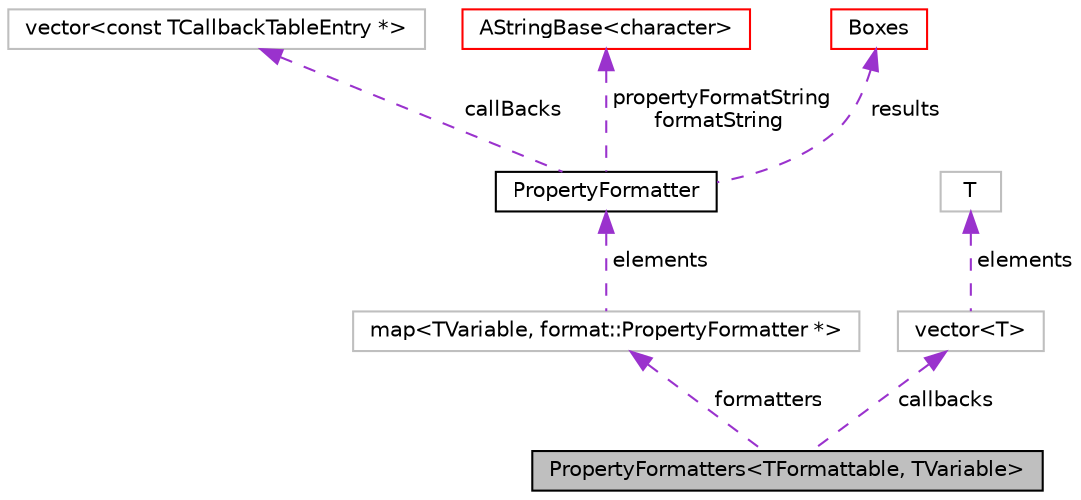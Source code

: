 digraph "PropertyFormatters&lt;TFormattable, TVariable&gt;"
{
  edge [fontname="Helvetica",fontsize="10",labelfontname="Helvetica",labelfontsize="10"];
  node [fontname="Helvetica",fontsize="10",shape=record];
  Node1 [label="PropertyFormatters\<TFormattable, TVariable\>",height=0.2,width=0.4,color="black", fillcolor="grey75", style="filled", fontcolor="black"];
  Node2 [label="map\<TVariable, format::PropertyFormatter *\>",height=0.2,width=0.4,color="grey75", fillcolor="white", style="filled"];
  Node7 [label="vector\<const TCallbackTableEntry *\>",height=0.2,width=0.4,color="grey75", fillcolor="white", style="filled"];
  Node11 [label="vector\<T\>",height=0.2,width=0.4,color="grey75", fillcolor="white", style="filled",tooltip="STL class. "];
  Node8 [label="AStringBase\<character\>",height=0.2,width=0.4,color="red", fillcolor="white", style="filled",URL="$classaworx_1_1lib_1_1strings_1_1AStringBase.html"];
  Node2 -> Node1 [dir="back",color="darkorchid3",fontsize="10",style="dashed",label=" formatters" ,fontname="Helvetica"];
  Node3 -> Node2 [dir="back",color="darkorchid3",fontsize="10",style="dashed",label=" elements" ,fontname="Helvetica"];
  Node4 -> Node3 [dir="back",color="darkorchid3",fontsize="10",style="dashed",label=" results" ,fontname="Helvetica"];
  Node6 -> Node11 [dir="back",color="darkorchid3",fontsize="10",style="dashed",label=" elements" ,fontname="Helvetica"];
  Node7 -> Node3 [dir="back",color="darkorchid3",fontsize="10",style="dashed",label=" callBacks" ,fontname="Helvetica"];
  Node8 -> Node3 [dir="back",color="darkorchid3",fontsize="10",style="dashed",label=" propertyFormatString\nformatString" ,fontname="Helvetica"];
  Node11 -> Node1 [dir="back",color="darkorchid3",fontsize="10",style="dashed",label=" callbacks" ,fontname="Helvetica"];
  Node3 [label="PropertyFormatter",height=0.2,width=0.4,color="black", fillcolor="white", style="filled",URL="$classaworx_1_1lib_1_1strings_1_1format_1_1PropertyFormatter.html"];
  Node4 [label="Boxes",height=0.2,width=0.4,color="red", fillcolor="white", style="filled",URL="$classaworx_1_1lib_1_1boxing_1_1Boxes.html"];
  Node6 [label="T",height=0.2,width=0.4,color="grey75", fillcolor="white", style="filled"];
}

